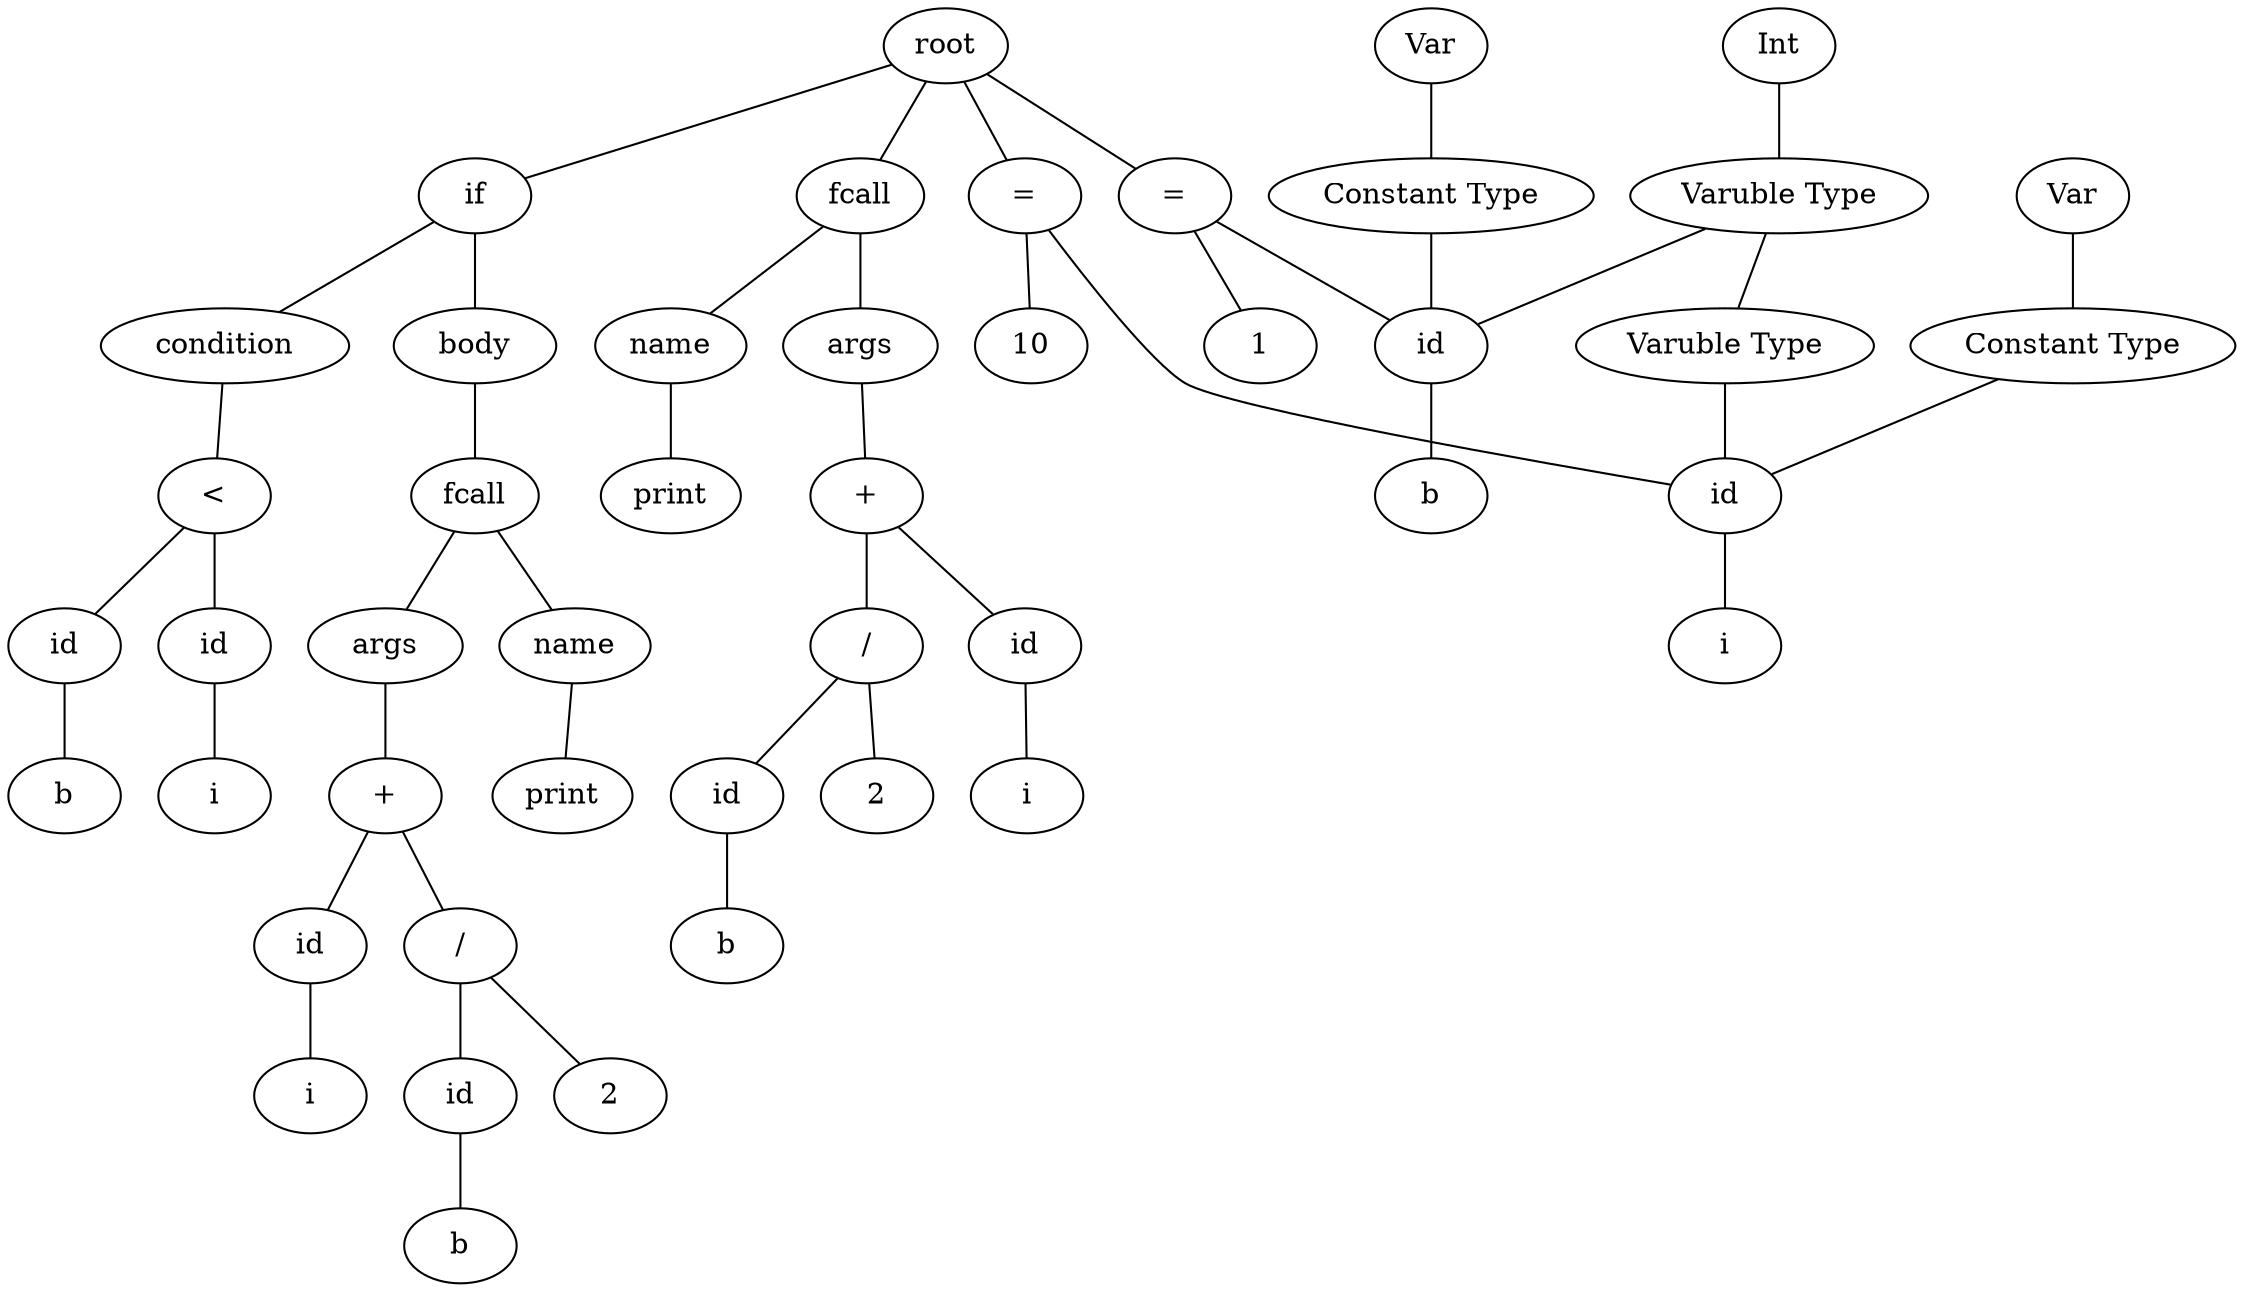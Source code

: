 graph graphname {
root;
assign0[label = "="];
root--assign0;
expr0[label = "id"];
assign0--expr0;
type0[label = "Varuble Type"];
type0--expr0;
type1[label = "Int"];
type1--type0;
consttype0[label = "Constant Type"];
consttype0--expr0;
consttype1[label = "Var"];
consttype1--consttype0;
expr1[label = "i"];
expr0--expr1;
expr2[label = "10"];
assign0--expr2;
assign1[label = "="];
root--assign1;
expr3[label = "id"];
assign1--expr3;
type1[label = "Varuble Type"];
type1--expr3;
type2[label = "Int"];
type2--type1;
consttype2[label = "Constant Type"];
consttype2--expr3;
consttype3[label = "Var"];
consttype3--consttype2;
expr4[label = "b"];
expr3--expr4;
expr5[label = "1"];
assign1--expr5;
if0[label = "if"];
root--if0;if0condition[label = " condition "];
if0 -- if0condition;
expr6[label = "<"];
if0condition--expr6;
expr7[label = "id"];
expr6--expr7;
expr8[label = "i"];
expr7--expr8;
expr9[label = "id"];
expr6--expr9;
expr10[label = "b"];
expr9--expr10;
if0body[label = " body "];
if0 -- if0body;
expr11[label = "fcall"];
if0body--expr11;
expr11name[label = "name"];
expr12[label = "print"];
expr11name--expr12;
expr11--expr11name;
expr11args[label = " args "];
expr11 -- expr11args;
expr13[label = "+"];
expr11args--expr13;
expr14[label = "id"];
expr13--expr14;
expr15[label = "i"];
expr14--expr15;
expr16[label = "/"];
expr13--expr16;
expr17[label = "2"];
expr16--expr17;
expr18[label = "id"];
expr16--expr18;
expr19[label = "b"];
expr18--expr19;
expr20[label = "fcall"];
root--expr20;
expr20name[label = "name"];
expr21[label = "print"];
expr20name--expr21;
expr20--expr20name;
expr20args[label = " args "];
expr20 -- expr20args;
expr22[label = "+"];
expr20args--expr22;
expr23[label = "id"];
expr22--expr23;
expr24[label = "i"];
expr23--expr24;
expr25[label = "/"];
expr22--expr25;
expr26[label = "2"];
expr25--expr26;
expr27[label = "id"];
expr25--expr27;
expr28[label = "b"];
expr27--expr28;
}
